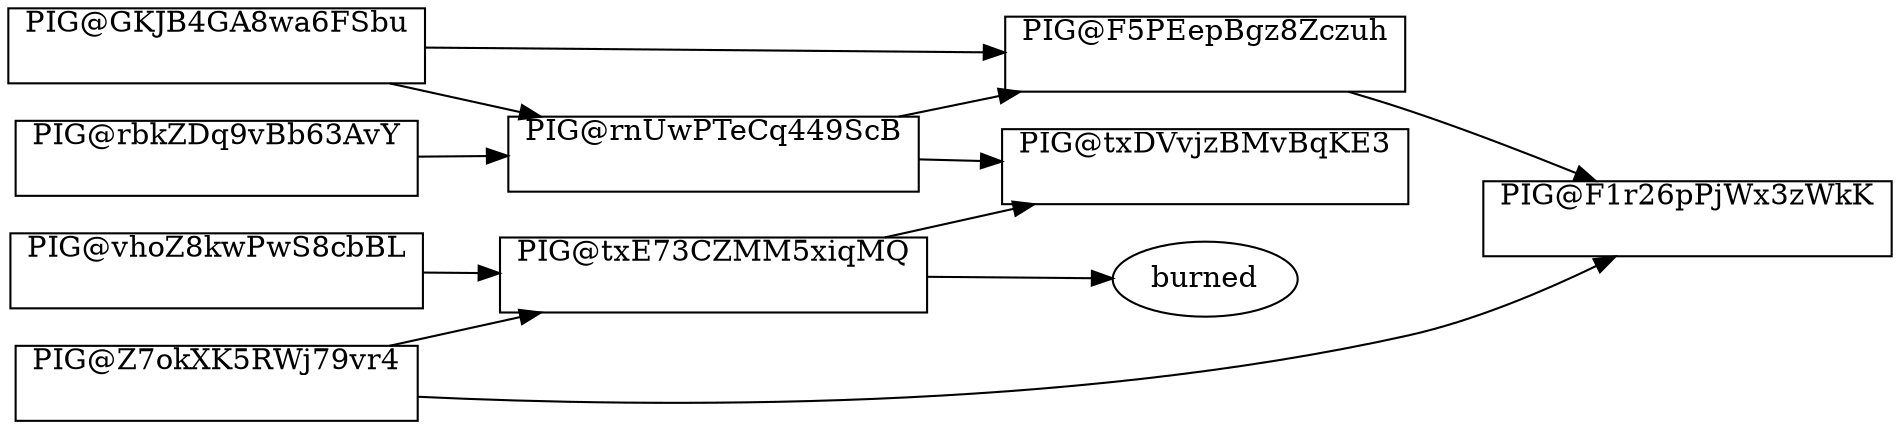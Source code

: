 digraph pigy {

rankdir=LR

PIG_rbkZDq9vBb63AvY [label="PIG@rbkZDq9vBb63AvY" labelloc="t" shape=box image="images/PIG@rbkZDq9vBb63AvY.png"]
PIG_vhoZ8kwPwS8cbBL [label="PIG@vhoZ8kwPwS8cbBL" labelloc="t" shape=box image="images/PIG@vhoZ8kwPwS8cbBL.png"]
PIG_Z7okXK5RWj79vr4 [label="PIG@Z7okXK5RWj79vr4" labelloc="t" shape=box image="images/PIG@Z7okXK5RWj79vr4.png"]
PIG_GKJB4GA8wa6FSbu [label="PIG@GKJB4GA8wa6FSbu" labelloc="t" shape=box image="images/PIG@GKJB4GA8wa6FSbu.png"]
PIG_rnUwPTeCq449ScB [label="PIG@rnUwPTeCq449ScB" labelloc="t" shape=box image="images/PIG@rnUwPTeCq449ScB.png"]
PIG_txE73CZMM5xiqMQ [label="PIG@txE73CZMM5xiqMQ" labelloc="t" shape=box image="images/PIG@txE73CZMM5xiqMQ.png"]
PIG_txDVvjzBMvBqKE3 [label="PIG@txDVvjzBMvBqKE3" labelloc="t" shape=box image="images/PIG@txDVvjzBMvBqKE3.png"]
PIG_F5PEepBgz8Zczuh [label="PIG@F5PEepBgz8Zczuh" labelloc="t" shape=box image="images/PIG@F5PEepBgz8Zczuh.png"]
PIG_F1r26pPjWx3zWkK [label="PIG@F1r26pPjWx3zWkK" labelloc="t" shape=box image="images/PIG@F1r26pPjWx3zWkK.png"]

PIG_GKJB4GA8wa6FSbu -> PIG_rnUwPTeCq449ScB
PIG_rbkZDq9vBb63AvY -> PIG_rnUwPTeCq449ScB

PIG_Z7okXK5RWj79vr4 -> PIG_txE73CZMM5xiqMQ
PIG_vhoZ8kwPwS8cbBL -> PIG_txE73CZMM5xiqMQ

PIG_rnUwPTeCq449ScB -> PIG_txDVvjzBMvBqKE3
PIG_txE73CZMM5xiqMQ -> PIG_txDVvjzBMvBqKE3

PIG_GKJB4GA8wa6FSbu -> PIG_F5PEepBgz8Zczuh
PIG_rnUwPTeCq449ScB -> PIG_F5PEepBgz8Zczuh

PIG_F5PEepBgz8Zczuh -> PIG_F1r26pPjWx3zWkK
PIG_Z7okXK5RWj79vr4 -> PIG_F1r26pPjWx3zWkK

PIG_txE73CZMM5xiqMQ -> burned

}
